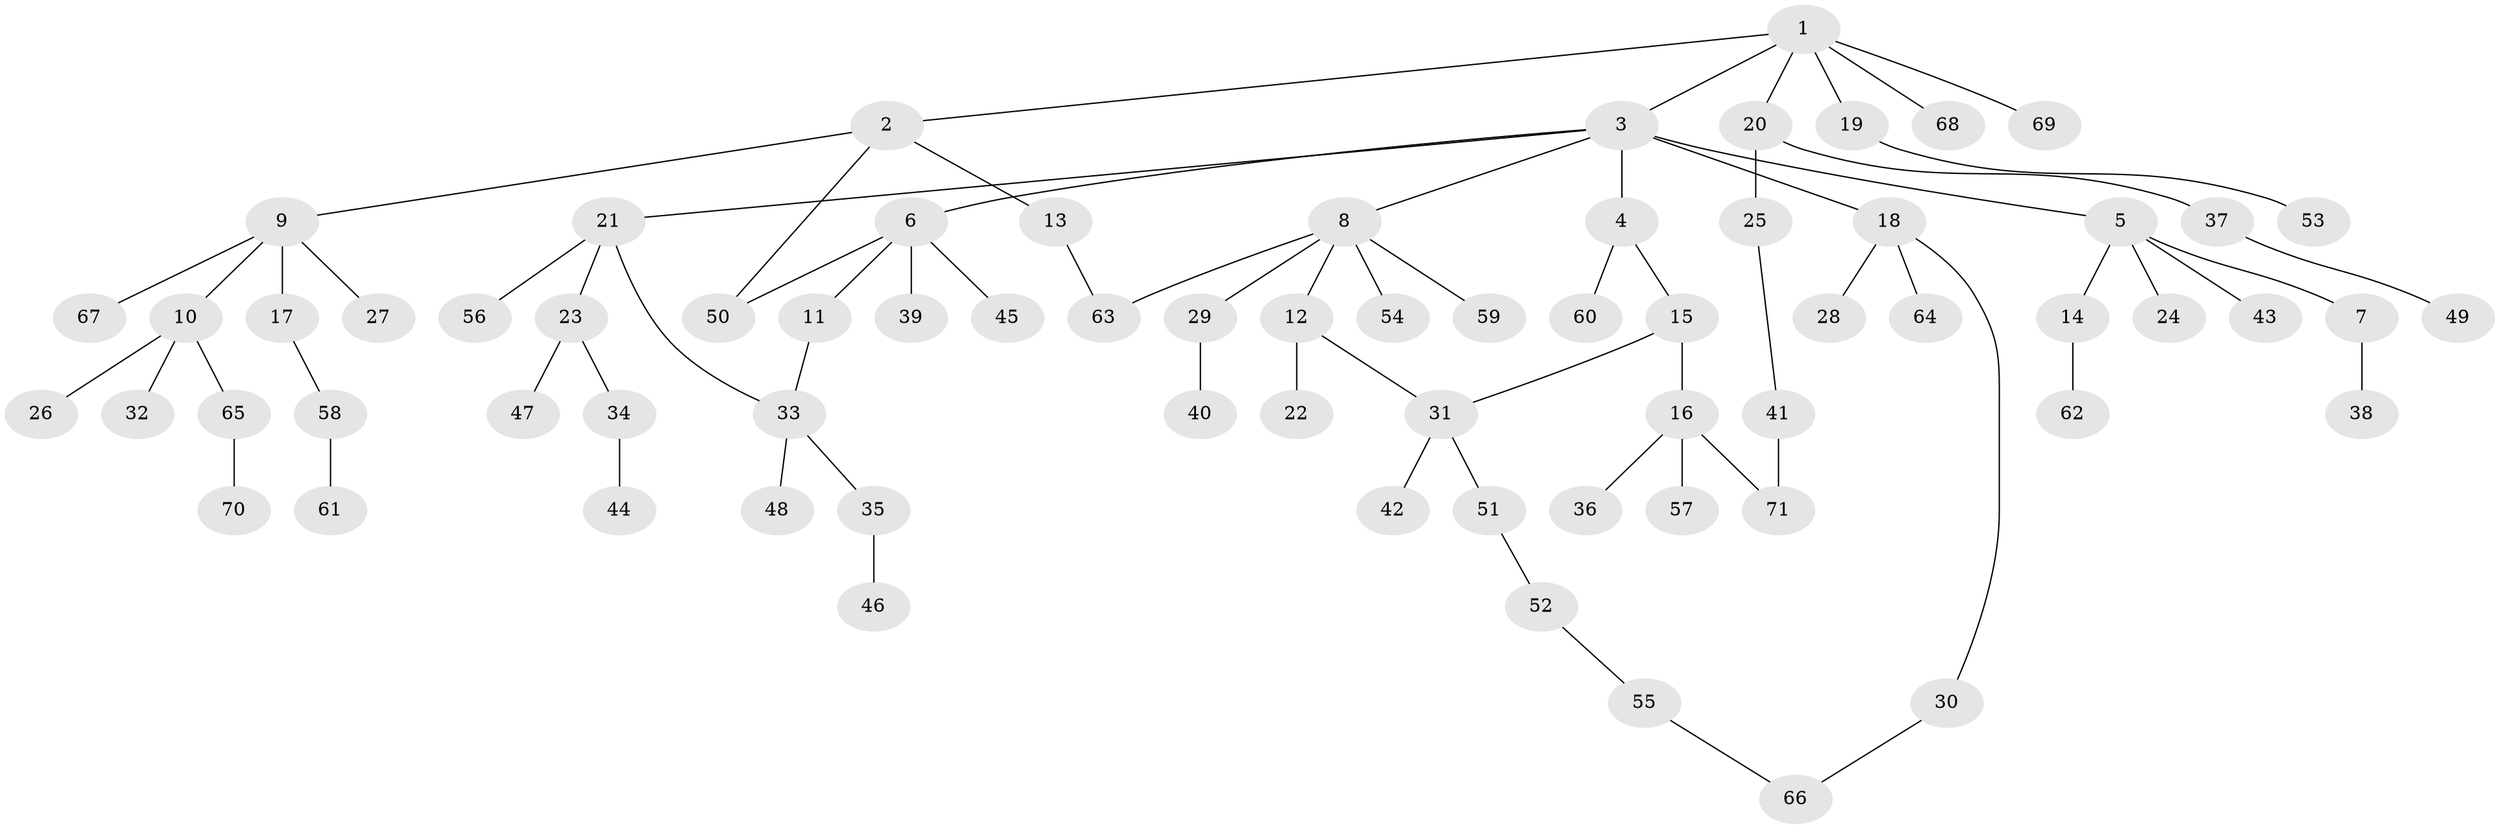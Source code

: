// Generated by graph-tools (version 1.1) at 2025/25/03/09/25 03:25:33]
// undirected, 71 vertices, 76 edges
graph export_dot {
graph [start="1"]
  node [color=gray90,style=filled];
  1;
  2;
  3;
  4;
  5;
  6;
  7;
  8;
  9;
  10;
  11;
  12;
  13;
  14;
  15;
  16;
  17;
  18;
  19;
  20;
  21;
  22;
  23;
  24;
  25;
  26;
  27;
  28;
  29;
  30;
  31;
  32;
  33;
  34;
  35;
  36;
  37;
  38;
  39;
  40;
  41;
  42;
  43;
  44;
  45;
  46;
  47;
  48;
  49;
  50;
  51;
  52;
  53;
  54;
  55;
  56;
  57;
  58;
  59;
  60;
  61;
  62;
  63;
  64;
  65;
  66;
  67;
  68;
  69;
  70;
  71;
  1 -- 2;
  1 -- 3;
  1 -- 19;
  1 -- 20;
  1 -- 68;
  1 -- 69;
  2 -- 9;
  2 -- 13;
  2 -- 50;
  3 -- 4;
  3 -- 5;
  3 -- 6;
  3 -- 8;
  3 -- 18;
  3 -- 21;
  4 -- 15;
  4 -- 60;
  5 -- 7;
  5 -- 14;
  5 -- 24;
  5 -- 43;
  6 -- 11;
  6 -- 39;
  6 -- 45;
  6 -- 50;
  7 -- 38;
  8 -- 12;
  8 -- 29;
  8 -- 54;
  8 -- 59;
  8 -- 63;
  9 -- 10;
  9 -- 17;
  9 -- 27;
  9 -- 67;
  10 -- 26;
  10 -- 32;
  10 -- 65;
  11 -- 33;
  12 -- 22;
  12 -- 31;
  13 -- 63;
  14 -- 62;
  15 -- 16;
  15 -- 31;
  16 -- 36;
  16 -- 57;
  16 -- 71;
  17 -- 58;
  18 -- 28;
  18 -- 30;
  18 -- 64;
  19 -- 53;
  20 -- 25;
  20 -- 37;
  21 -- 23;
  21 -- 33;
  21 -- 56;
  23 -- 34;
  23 -- 47;
  25 -- 41;
  29 -- 40;
  30 -- 66;
  31 -- 42;
  31 -- 51;
  33 -- 35;
  33 -- 48;
  34 -- 44;
  35 -- 46;
  37 -- 49;
  41 -- 71;
  51 -- 52;
  52 -- 55;
  55 -- 66;
  58 -- 61;
  65 -- 70;
}
